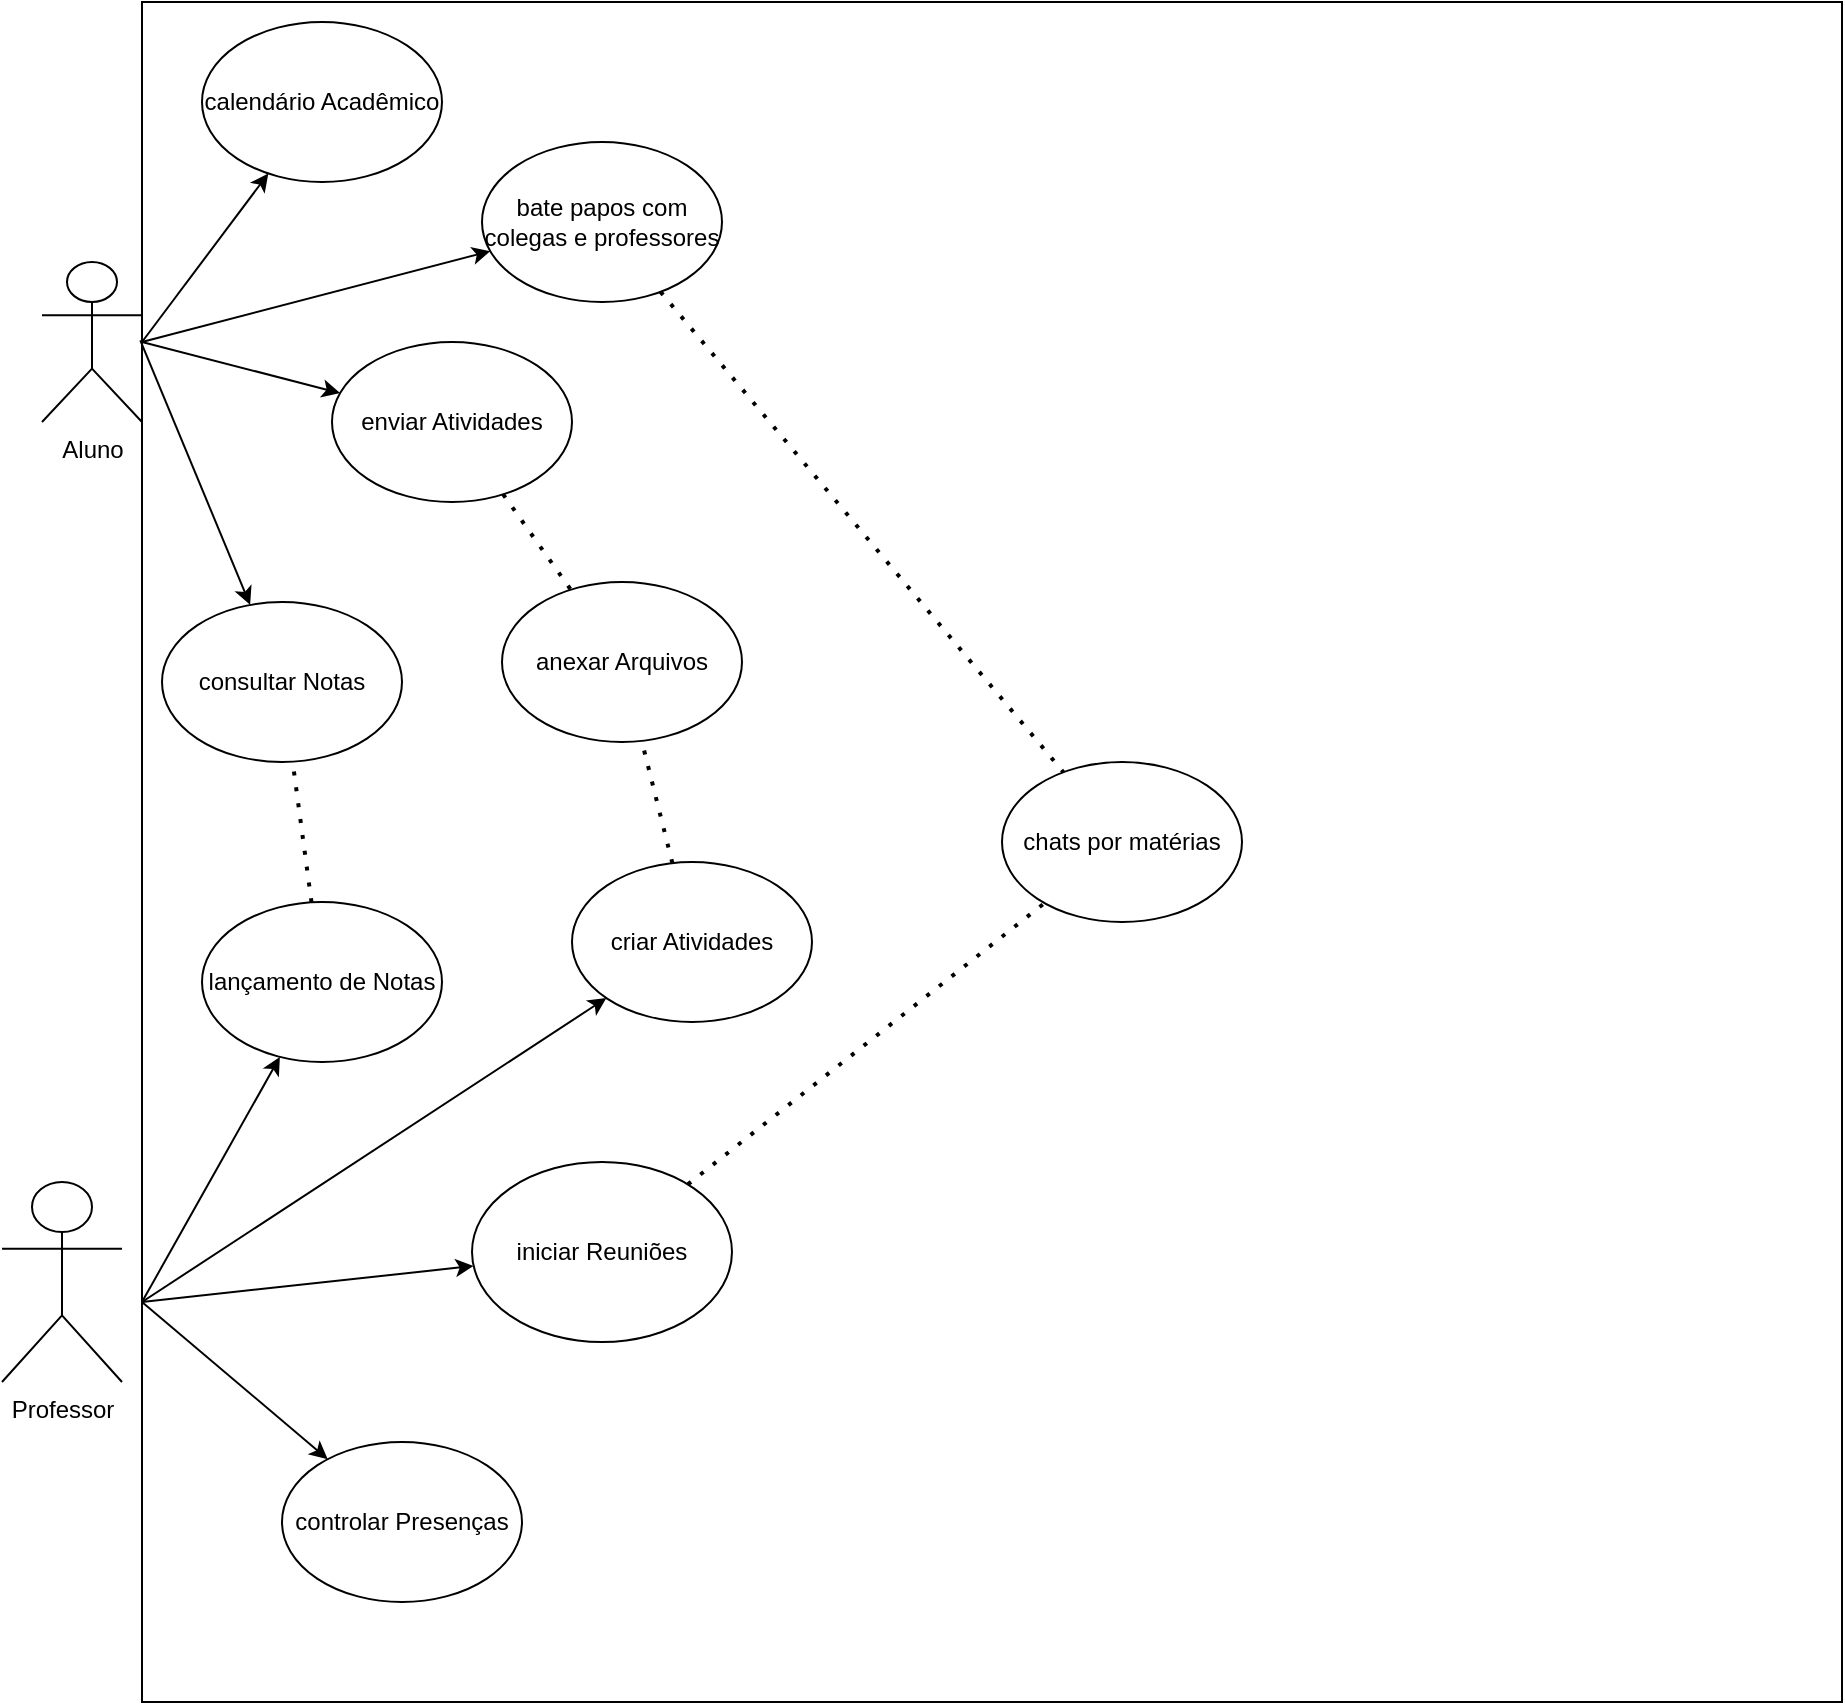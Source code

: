 <mxfile version="16.6.5" type="github"><diagram id="132Ni7SM8uvdTvgSb5Oe" name="Page-1"><mxGraphModel dx="1422" dy="794" grid="1" gridSize="10" guides="1" tooltips="1" connect="1" arrows="1" fold="1" page="1" pageScale="1" pageWidth="827" pageHeight="1169" math="0" shadow="0"><root><mxCell id="0"/><mxCell id="1" parent="0"/><mxCell id="AmLDeYrf_ve7OaKYVn0l-1" value="Aluno" style="shape=umlActor;verticalLabelPosition=bottom;verticalAlign=top;html=1;outlineConnect=0;" vertex="1" parent="1"><mxGeometry x="180" y="140" width="50" height="80" as="geometry"/></mxCell><mxCell id="AmLDeYrf_ve7OaKYVn0l-2" value="Professor&lt;br&gt;" style="shape=umlActor;verticalLabelPosition=bottom;verticalAlign=top;html=1;outlineConnect=0;" vertex="1" parent="1"><mxGeometry x="160" y="600" width="60" height="100" as="geometry"/></mxCell><mxCell id="AmLDeYrf_ve7OaKYVn0l-16" value="" style="whiteSpace=wrap;html=1;aspect=fixed;" vertex="1" parent="1"><mxGeometry x="230" y="10" width="850" height="850" as="geometry"/></mxCell><mxCell id="AmLDeYrf_ve7OaKYVn0l-17" value="lançamento de Notas" style="ellipse;whiteSpace=wrap;html=1;" vertex="1" parent="1"><mxGeometry x="260" y="460" width="120" height="80" as="geometry"/></mxCell><mxCell id="AmLDeYrf_ve7OaKYVn0l-18" value="criar Atividades" style="ellipse;whiteSpace=wrap;html=1;" vertex="1" parent="1"><mxGeometry x="445" y="440" width="120" height="80" as="geometry"/></mxCell><mxCell id="AmLDeYrf_ve7OaKYVn0l-19" value="iniciar Reuniões" style="ellipse;whiteSpace=wrap;html=1;" vertex="1" parent="1"><mxGeometry x="395" y="590" width="130" height="90" as="geometry"/></mxCell><mxCell id="AmLDeYrf_ve7OaKYVn0l-21" value="" style="endArrow=classic;html=1;rounded=0;" edge="1" parent="1" target="AmLDeYrf_ve7OaKYVn0l-19"><mxGeometry width="50" height="50" relative="1" as="geometry"><mxPoint x="230" y="660" as="sourcePoint"/><mxPoint x="440" y="380" as="targetPoint"/></mxGeometry></mxCell><mxCell id="AmLDeYrf_ve7OaKYVn0l-22" value="" style="endArrow=classic;html=1;rounded=0;" edge="1" parent="1" target="AmLDeYrf_ve7OaKYVn0l-18"><mxGeometry width="50" height="50" relative="1" as="geometry"><mxPoint x="230" y="660" as="sourcePoint"/><mxPoint x="440" y="380" as="targetPoint"/></mxGeometry></mxCell><mxCell id="AmLDeYrf_ve7OaKYVn0l-23" value="enviar Atividades" style="ellipse;whiteSpace=wrap;html=1;" vertex="1" parent="1"><mxGeometry x="325" y="180" width="120" height="80" as="geometry"/></mxCell><mxCell id="AmLDeYrf_ve7OaKYVn0l-24" value="anexar Arquivos" style="ellipse;whiteSpace=wrap;html=1;" vertex="1" parent="1"><mxGeometry x="410" y="300" width="120" height="80" as="geometry"/></mxCell><mxCell id="AmLDeYrf_ve7OaKYVn0l-25" value="" style="endArrow=classic;html=1;rounded=0;" edge="1" parent="1" target="AmLDeYrf_ve7OaKYVn0l-23"><mxGeometry width="50" height="50" relative="1" as="geometry"><mxPoint x="230" y="180" as="sourcePoint"/><mxPoint x="440" y="380" as="targetPoint"/></mxGeometry></mxCell><mxCell id="AmLDeYrf_ve7OaKYVn0l-27" value="" style="endArrow=none;dashed=1;html=1;dashPattern=1 3;strokeWidth=2;rounded=0;" edge="1" parent="1" source="AmLDeYrf_ve7OaKYVn0l-23" target="AmLDeYrf_ve7OaKYVn0l-24"><mxGeometry width="50" height="50" relative="1" as="geometry"><mxPoint x="390" y="430" as="sourcePoint"/><mxPoint x="440" y="380" as="targetPoint"/></mxGeometry></mxCell><mxCell id="AmLDeYrf_ve7OaKYVn0l-30" value="" style="endArrow=classic;html=1;rounded=0;" edge="1" parent="1" target="AmLDeYrf_ve7OaKYVn0l-17"><mxGeometry width="50" height="50" relative="1" as="geometry"><mxPoint x="230" y="660" as="sourcePoint"/><mxPoint x="440" y="500" as="targetPoint"/></mxGeometry></mxCell><mxCell id="AmLDeYrf_ve7OaKYVn0l-31" value="consultar Notas" style="ellipse;whiteSpace=wrap;html=1;" vertex="1" parent="1"><mxGeometry x="240" y="310" width="120" height="80" as="geometry"/></mxCell><mxCell id="AmLDeYrf_ve7OaKYVn0l-32" value="" style="endArrow=classic;html=1;rounded=0;exitX=-0.001;exitY=0.199;exitDx=0;exitDy=0;exitPerimeter=0;" edge="1" parent="1" source="AmLDeYrf_ve7OaKYVn0l-16" target="AmLDeYrf_ve7OaKYVn0l-31"><mxGeometry width="50" height="50" relative="1" as="geometry"><mxPoint x="240" y="180" as="sourcePoint"/><mxPoint x="440" y="260" as="targetPoint"/></mxGeometry></mxCell><mxCell id="AmLDeYrf_ve7OaKYVn0l-33" value="calendário Acadêmico" style="ellipse;whiteSpace=wrap;html=1;" vertex="1" parent="1"><mxGeometry x="260" y="20" width="120" height="80" as="geometry"/></mxCell><mxCell id="AmLDeYrf_ve7OaKYVn0l-34" value="" style="endArrow=classic;html=1;rounded=0;" edge="1" parent="1" target="AmLDeYrf_ve7OaKYVn0l-33"><mxGeometry width="50" height="50" relative="1" as="geometry"><mxPoint x="230" y="180" as="sourcePoint"/><mxPoint x="440" y="250" as="targetPoint"/></mxGeometry></mxCell><mxCell id="AmLDeYrf_ve7OaKYVn0l-35" value="" style="endArrow=none;dashed=1;html=1;dashPattern=1 3;strokeWidth=2;rounded=0;" edge="1" parent="1" source="AmLDeYrf_ve7OaKYVn0l-19" target="AmLDeYrf_ve7OaKYVn0l-36"><mxGeometry width="50" height="50" relative="1" as="geometry"><mxPoint x="440" y="510" as="sourcePoint"/><mxPoint x="440" y="500" as="targetPoint"/></mxGeometry></mxCell><mxCell id="AmLDeYrf_ve7OaKYVn0l-36" value="chats por matérias" style="ellipse;whiteSpace=wrap;html=1;" vertex="1" parent="1"><mxGeometry x="660" y="390" width="120" height="80" as="geometry"/></mxCell><mxCell id="AmLDeYrf_ve7OaKYVn0l-39" value="bate papos com colegas e professores" style="ellipse;whiteSpace=wrap;html=1;" vertex="1" parent="1"><mxGeometry x="400" y="80" width="120" height="80" as="geometry"/></mxCell><mxCell id="AmLDeYrf_ve7OaKYVn0l-40" value="" style="endArrow=classic;html=1;rounded=0;" edge="1" parent="1" target="AmLDeYrf_ve7OaKYVn0l-39"><mxGeometry width="50" height="50" relative="1" as="geometry"><mxPoint x="230" y="180" as="sourcePoint"/><mxPoint x="440" y="210" as="targetPoint"/></mxGeometry></mxCell><mxCell id="AmLDeYrf_ve7OaKYVn0l-41" value="" style="endArrow=none;dashed=1;html=1;dashPattern=1 3;strokeWidth=2;rounded=0;" edge="1" parent="1" source="AmLDeYrf_ve7OaKYVn0l-39" target="AmLDeYrf_ve7OaKYVn0l-36"><mxGeometry width="50" height="50" relative="1" as="geometry"><mxPoint x="390" y="620" as="sourcePoint"/><mxPoint x="440" y="570" as="targetPoint"/></mxGeometry></mxCell><mxCell id="AmLDeYrf_ve7OaKYVn0l-42" value="" style="endArrow=none;dashed=1;html=1;dashPattern=1 3;strokeWidth=2;rounded=0;" edge="1" parent="1" source="AmLDeYrf_ve7OaKYVn0l-17" target="AmLDeYrf_ve7OaKYVn0l-31"><mxGeometry width="50" height="50" relative="1" as="geometry"><mxPoint x="390" y="500" as="sourcePoint"/><mxPoint x="440" y="450" as="targetPoint"/></mxGeometry></mxCell><mxCell id="AmLDeYrf_ve7OaKYVn0l-44" value="" style="endArrow=none;dashed=1;html=1;dashPattern=1 3;strokeWidth=2;rounded=0;" edge="1" parent="1" source="AmLDeYrf_ve7OaKYVn0l-18" target="AmLDeYrf_ve7OaKYVn0l-24"><mxGeometry width="50" height="50" relative="1" as="geometry"><mxPoint x="390" y="500" as="sourcePoint"/><mxPoint x="440" y="450" as="targetPoint"/></mxGeometry></mxCell><mxCell id="AmLDeYrf_ve7OaKYVn0l-45" value="controlar Presenças" style="ellipse;whiteSpace=wrap;html=1;" vertex="1" parent="1"><mxGeometry x="300" y="730" width="120" height="80" as="geometry"/></mxCell><mxCell id="AmLDeYrf_ve7OaKYVn0l-46" value="" style="endArrow=classic;html=1;rounded=0;" edge="1" parent="1" target="AmLDeYrf_ve7OaKYVn0l-45"><mxGeometry width="50" height="50" relative="1" as="geometry"><mxPoint x="230" y="660" as="sourcePoint"/><mxPoint x="440" y="570" as="targetPoint"/></mxGeometry></mxCell></root></mxGraphModel></diagram></mxfile>